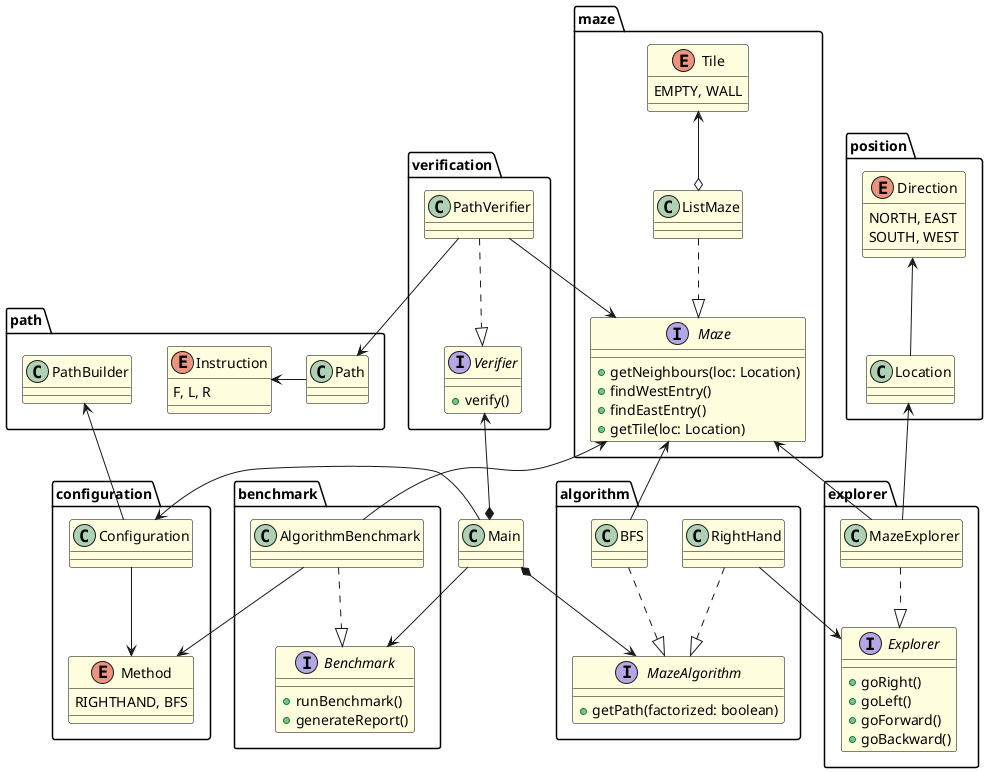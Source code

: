@startuml MainConcepts
!define MyTheme
skinparam class {
    BackgroundColor #LightYellow
    BorderColor #000000
    FontColor #000000
}

skinparam stereotypeCBackgroundColor #LightYellow
skinparam stereotypeCBorderColor #000000
skinparam stereotypeCFontColor #000000

class Main

package algorithm {
    interface MazeAlgorithm {
        + getPath(factorized: boolean)
    }

    class RightHand

    class BFS
}

package configuration {
    class Configuration

    enum Method {
        RIGHTHAND, BFS
    }
}

package benchmark {
    class AlgorithmBenchmark

    interface Benchmark {
        + runBenchmark()
        + generateReport()
    }
}

package explorer {
    interface Explorer {
        + goRight()
        + goLeft()
        + goForward()
        + goBackward()
    }

    class MazeExplorer
}

package maze {
    interface Maze {
        + getNeighbours(loc: Location)
        + findWestEntry()
        + findEastEntry()
        + getTile(loc: Location)

    }

    class ListMaze

    enum Tile {
        EMPTY, WALL
    }
}

package path {
    enum Instruction {
        F, L, R
    }

    class Path

    class PathBuilder
}

package position {
    enum Direction {
        NORTH, EAST
        SOUTH, WEST
    }

    class Location
}

package verification {
    interface Verifier {
        + verify()
    }

    Class PathVerifier
}

' Main *--up> Maze
Main *--left> MazeAlgorithm
Main *--up> Verifier
Main --> Benchmark

Maze <|..up ListMaze
ListMaze o--up> Tile

BFS ..down|> MazeAlgorithm
RightHand ..down|> MazeAlgorithm

' Main --> Path
Main --> Configuration

Configuration --up> PathBuilder

MazeExplorer --up> Location
Location --up> Direction

RightHand --up> Explorer
BFS --up> Maze

MazeExplorer ..down|> Explorer

Path --left> Instruction

PathVerifier ..|> Verifier
PathVerifier --> Maze
PathVerifier --> Path

AlgorithmBenchmark ..|> Benchmark

MazeExplorer --up> Maze

Configuration --down> Method

AlgorithmBenchmark --up> Method
AlgorithmBenchmark --right> Maze

@enduml